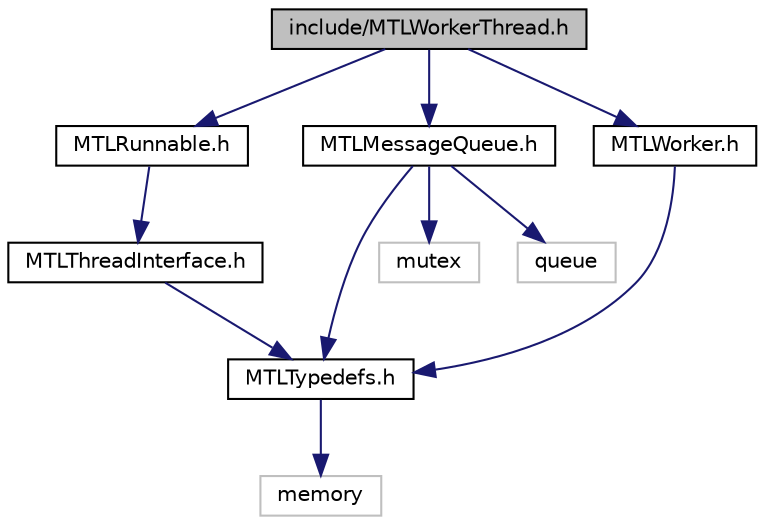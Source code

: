 digraph "include/MTLWorkerThread.h"
{
 // LATEX_PDF_SIZE
  edge [fontname="Helvetica",fontsize="10",labelfontname="Helvetica",labelfontsize="10"];
  node [fontname="Helvetica",fontsize="10",shape=record];
  Node1 [label="include/MTLWorkerThread.h",height=0.2,width=0.4,color="black", fillcolor="grey75", style="filled", fontcolor="black",tooltip=" "];
  Node1 -> Node2 [color="midnightblue",fontsize="10",style="solid"];
  Node2 [label="MTLRunnable.h",height=0.2,width=0.4,color="black", fillcolor="white", style="filled",URL="$dc/d9c/MTLRunnable_8h.html",tooltip=" "];
  Node2 -> Node3 [color="midnightblue",fontsize="10",style="solid"];
  Node3 [label="MTLThreadInterface.h",height=0.2,width=0.4,color="black", fillcolor="white", style="filled",URL="$dd/d34/MTLThreadInterface_8h.html",tooltip=" "];
  Node3 -> Node4 [color="midnightblue",fontsize="10",style="solid"];
  Node4 [label="MTLTypedefs.h",height=0.2,width=0.4,color="black", fillcolor="white", style="filled",URL="$d9/dbc/MTLTypedefs_8h.html",tooltip=" "];
  Node4 -> Node5 [color="midnightblue",fontsize="10",style="solid"];
  Node5 [label="memory",height=0.2,width=0.4,color="grey75", fillcolor="white", style="filled",tooltip=" "];
  Node1 -> Node6 [color="midnightblue",fontsize="10",style="solid"];
  Node6 [label="MTLMessageQueue.h",height=0.2,width=0.4,color="black", fillcolor="white", style="filled",URL="$da/d36/MTLMessageQueue_8h.html",tooltip=" "];
  Node6 -> Node7 [color="midnightblue",fontsize="10",style="solid"];
  Node7 [label="mutex",height=0.2,width=0.4,color="grey75", fillcolor="white", style="filled",tooltip=" "];
  Node6 -> Node8 [color="midnightblue",fontsize="10",style="solid"];
  Node8 [label="queue",height=0.2,width=0.4,color="grey75", fillcolor="white", style="filled",tooltip=" "];
  Node6 -> Node4 [color="midnightblue",fontsize="10",style="solid"];
  Node1 -> Node9 [color="midnightblue",fontsize="10",style="solid"];
  Node9 [label="MTLWorker.h",height=0.2,width=0.4,color="black", fillcolor="white", style="filled",URL="$df/de2/MTLWorker_8h.html",tooltip=" "];
  Node9 -> Node4 [color="midnightblue",fontsize="10",style="solid"];
}
